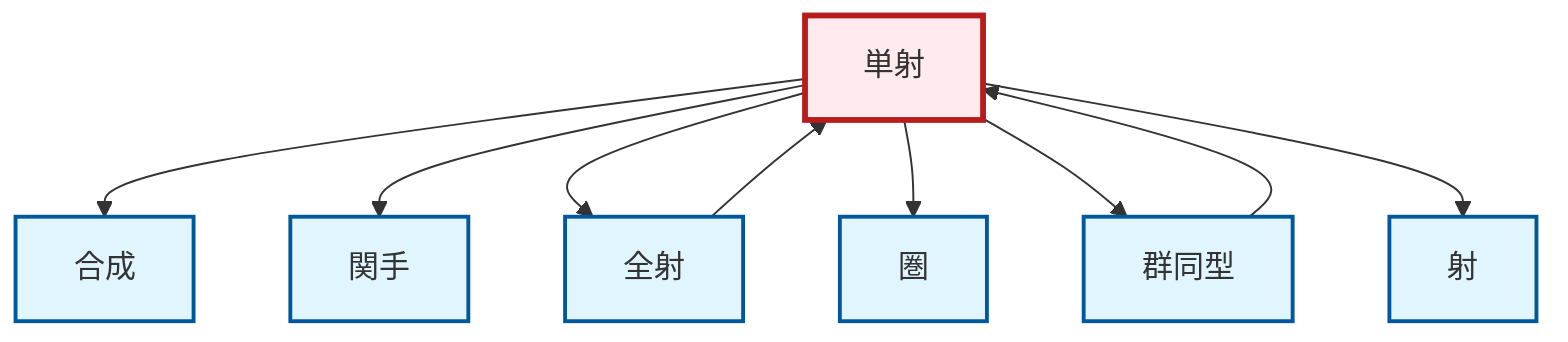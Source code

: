 graph TD
    classDef definition fill:#e1f5fe,stroke:#01579b,stroke-width:2px
    classDef theorem fill:#f3e5f5,stroke:#4a148c,stroke-width:2px
    classDef axiom fill:#fff3e0,stroke:#e65100,stroke-width:2px
    classDef example fill:#e8f5e9,stroke:#1b5e20,stroke-width:2px
    classDef current fill:#ffebee,stroke:#b71c1c,stroke-width:3px
    def-category["圏"]:::definition
    def-monomorphism["単射"]:::definition
    def-epimorphism["全射"]:::definition
    def-composition["合成"]:::definition
    def-functor["関手"]:::definition
    def-morphism["射"]:::definition
    def-isomorphism["群同型"]:::definition
    def-monomorphism --> def-composition
    def-monomorphism --> def-functor
    def-monomorphism --> def-epimorphism
    def-isomorphism --> def-monomorphism
    def-monomorphism --> def-category
    def-epimorphism --> def-monomorphism
    def-monomorphism --> def-isomorphism
    def-monomorphism --> def-morphism
    class def-monomorphism current